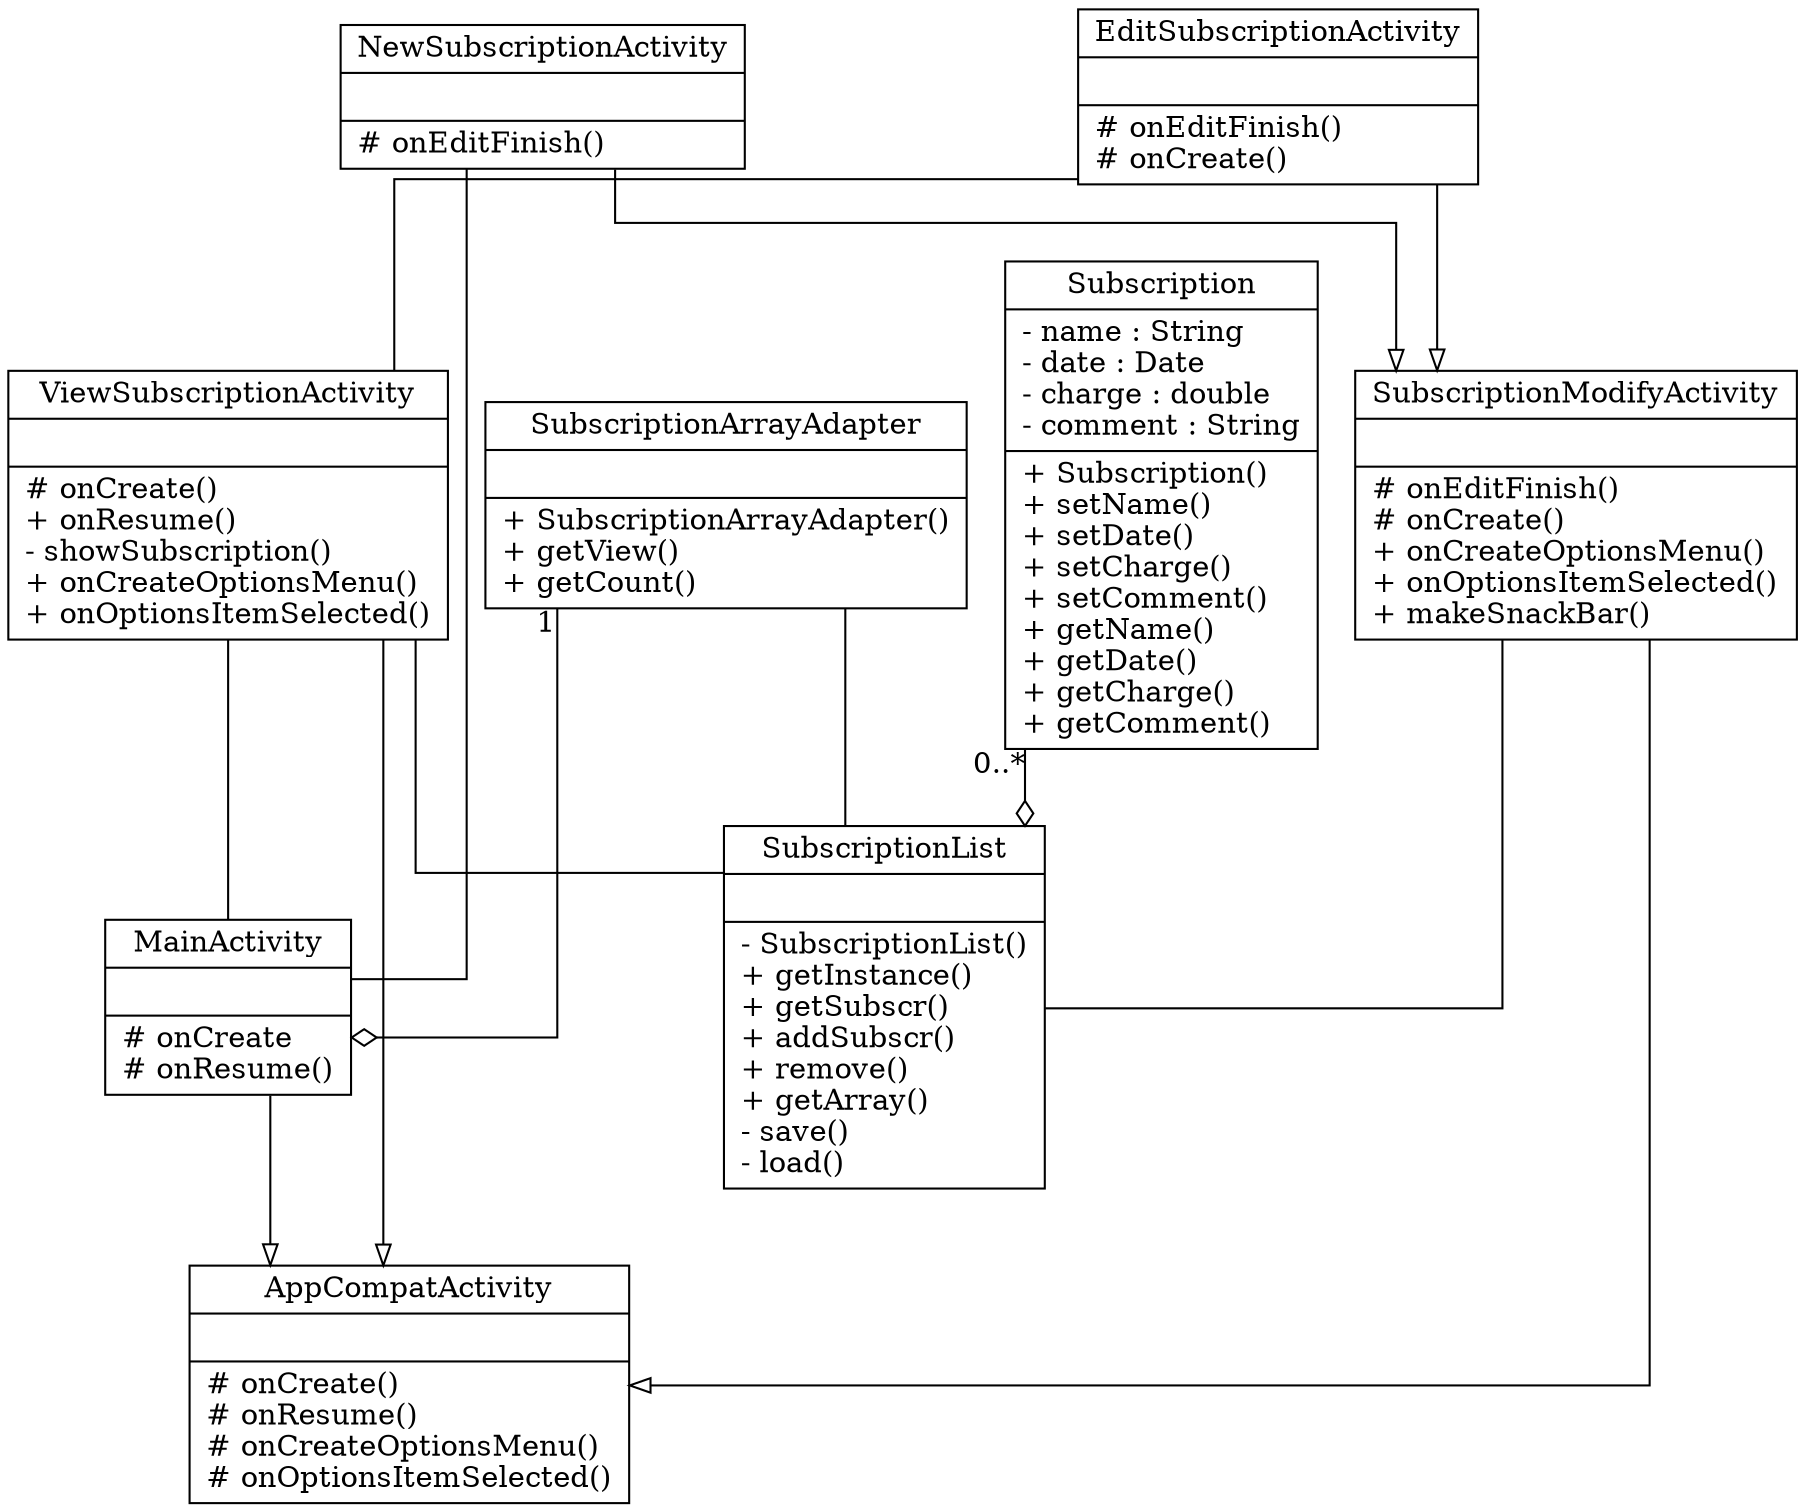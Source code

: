digraph G {
    splines=ortho;

    Subscription[
        shape=record
        label="{Subscription|- name : String\l- date : Date\l- charge : double\l- comment : String|+ Subscription()\l+ setName()\l+ setDate()\l+ setCharge()\l+ setComment()\l+ getName()\l+ getDate()\l+ getCharge()\l+ getComment()\l}"
    ];

    SubscriptionList[
        shape=record
        label="{SubscriptionList||- SubscriptionList()\l+ getInstance()\l+ getSubscr()\l+ addSubscr()\l+ remove()\l+ getArray()\l- save()\l- load()\l}"
    ];

    Subscription->SubscriptionList[arrowhead="odiamond",taillabel = "0..*"];

    MainActivity[shape=record,label="{MainActivity||# onCreate\l# onResume()}"];
    ViewSubscriptionActivity[shape=record,label="{ViewSubscriptionActivity||# onCreate()\l+ onResume()\l- showSubscription()\l+ onCreateOptionsMenu()\l+ onOptionsItemSelected()\l}"];
    SubscriptionModifyActivity[shape=record,label="{SubscriptionModifyActivity||# onEditFinish()\l# onCreate()\l+ onCreateOptionsMenu()\l+ onOptionsItemSelected()\l+ makeSnackBar()\l}"];

    ViewSubscriptionActivity->SubscriptionList[arrowhead="none"];
    ViewSubscriptionActivity->MainActivity[arrowhead="none"];
    SubscriptionModifyActivity->SubscriptionList[arrowhead="none"];

    SubscriptionArrayAdapter[shape="record", label="{SubscriptionArrayAdapter||+ SubscriptionArrayAdapter()\l+ getView()\l+ getCount()\l}"];
    SubscriptionArrayAdapter->MainActivity[arrowhead="odiamond",taillabel="1"];
    SubscriptionArrayAdapter->SubscriptionList[arrowhead="none"];

    EditSubscriptionActivity[shape=record,label="{EditSubscriptionActivity||# onEditFinish()\l# onCreate()\l}"];
    NewSubscriptionActivity[shape=record,label="{NewSubscriptionActivity||# onEditFinish()\l}"];

    EditSubscriptionActivity->SubscriptionModifyActivity[arrowhead="onormal"];
    NewSubscriptionActivity->SubscriptionModifyActivity[arrowhead="onormal"];

    NewSubscriptionActivity->MainActivity[arrowhead="none"];
    EditSubscriptionActivity->ViewSubscriptionActivity[arrowhead="none"];

    Activity[shape=record,label="{AppCompatActivity||# onCreate()\l# onResume()\l# onCreateOptionsMenu()\l# onOptionsItemSelected()\l}"];
    MainActivity->Activity[arrowhead="onormal"];
    ViewSubscriptionActivity->Activity[arrowhead="onormal"];
    SubscriptionModifyActivity->Activity[arrowhead="onormal"];
}
